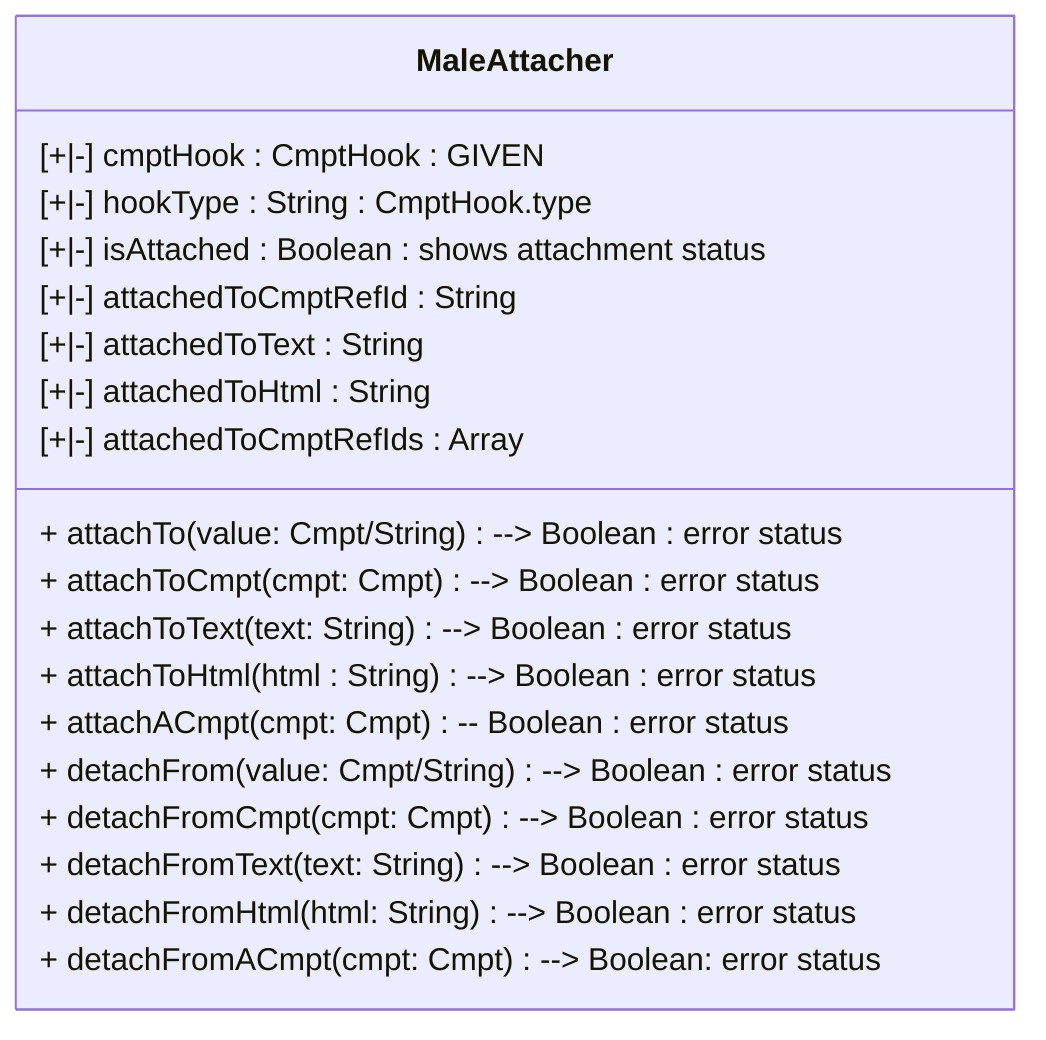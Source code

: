 classDiagram
%% MaleAttacher == HookAttacher
class MaleAttacher {
   [+|-] cmptHook : CmptHook : GIVEN
   [+|-] hookType : String : CmptHook.type
   [+|-] isAttached : Boolean : shows attachment status
   [+|-] attachedToCmptRefId : String
   [+|-] attachedToText : String
   [+|-] attachedToHtml : String
   [+|-] attachedToCmptRefIds : Array
   

   + attachTo (value: Cmpt/String) --> Boolean : error status
   
   + attachToCmpt (cmpt: Cmpt) --> Boolean : error status
   
   + attachToText (text: String) --> Boolean : error status
   
   + attachToHtml (html : String) --> Boolean : error status

   + attachACmpt (cmpt: Cmpt) -- Boolean : error status

   + detachFrom (value: Cmpt/String) --> Boolean : error status

   + detachFromCmpt (cmpt: Cmpt) --> Boolean : error status

   + detachFromText (text: String) --> Boolean : error status

   + detachFromHtml (html: String) --> Boolean : error status

   + detachFromACmpt (cmpt: Cmpt) --> Boolean: error status
}